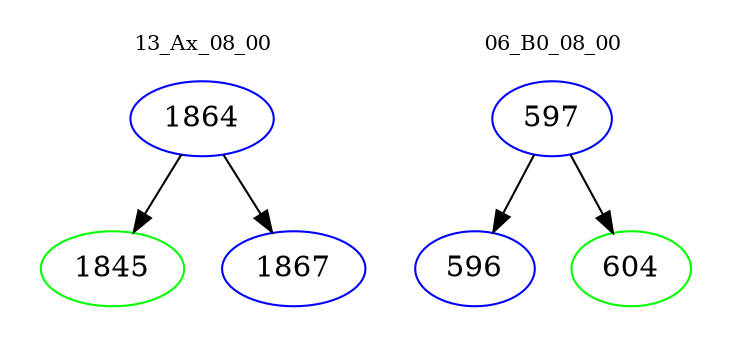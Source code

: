 digraph{
subgraph cluster_0 {
color = white
label = "13_Ax_08_00";
fontsize=10;
T0_1864 [label="1864", color="blue"]
T0_1864 -> T0_1845 [color="black"]
T0_1845 [label="1845", color="green"]
T0_1864 -> T0_1867 [color="black"]
T0_1867 [label="1867", color="blue"]
}
subgraph cluster_1 {
color = white
label = "06_B0_08_00";
fontsize=10;
T1_597 [label="597", color="blue"]
T1_597 -> T1_596 [color="black"]
T1_596 [label="596", color="blue"]
T1_597 -> T1_604 [color="black"]
T1_604 [label="604", color="green"]
}
}
